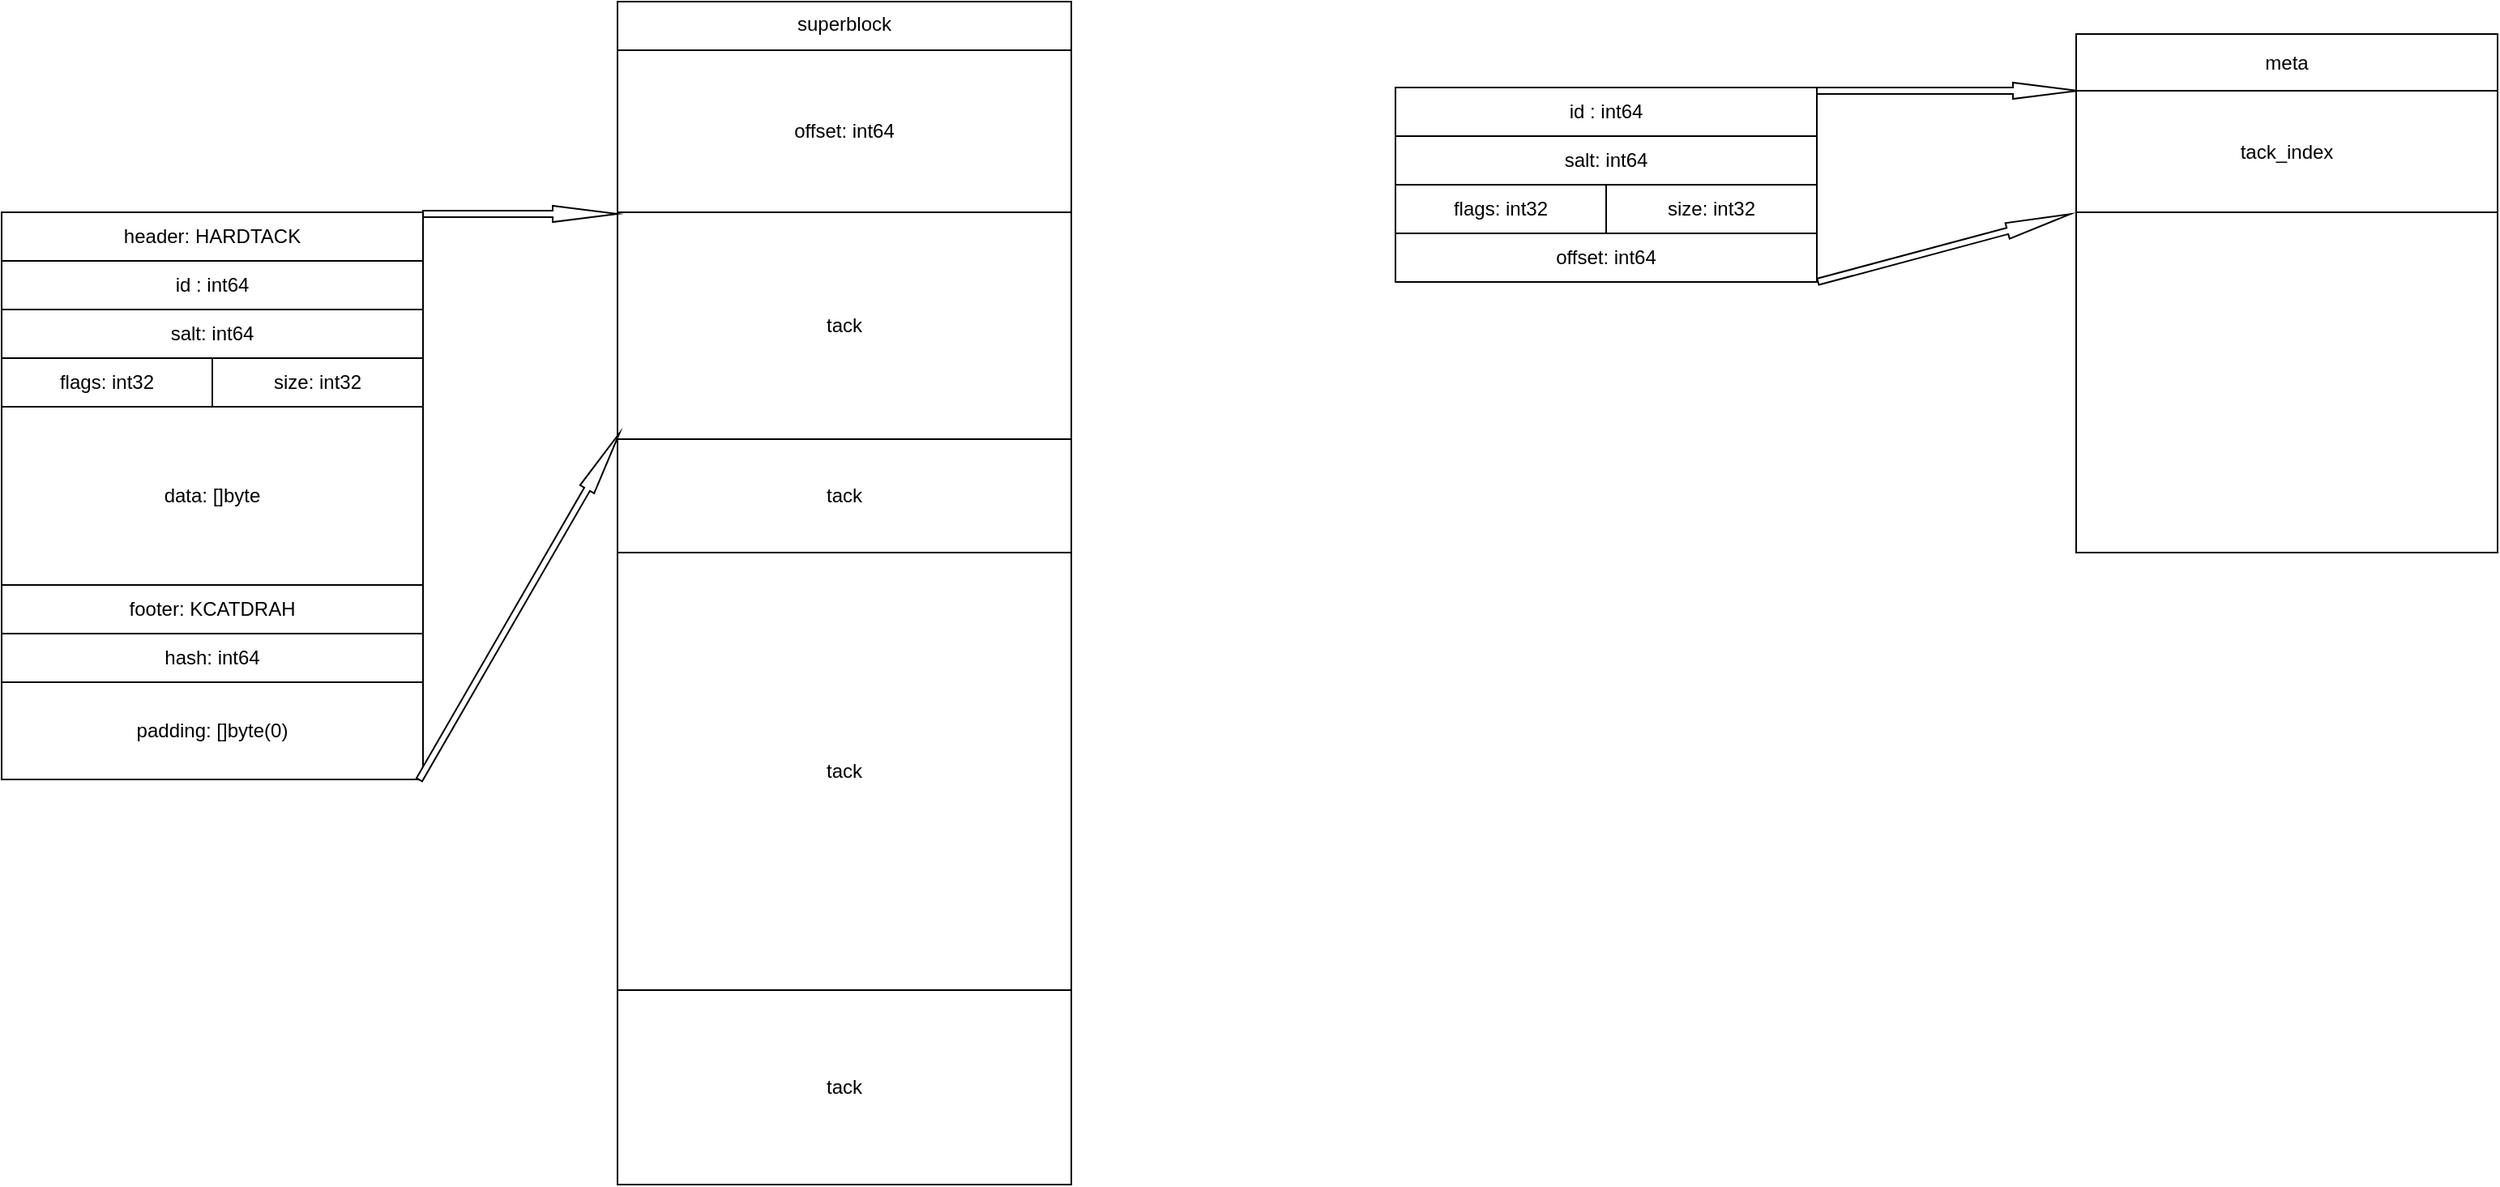 <mxfile version="15.4.0" type="device"><diagram id="8uN_qk-ArTDB5SsOxsD0" name="第 1 页"><mxGraphModel dx="996" dy="1810" grid="1" gridSize="10" guides="1" tooltips="1" connect="1" arrows="1" fold="1" page="1" pageScale="1" pageWidth="827" pageHeight="1169" math="0" shadow="0"><root><mxCell id="0"/><mxCell id="1" parent="0"/><mxCell id="Nsz1LpoIpf8o-7rO-oFH-1" value="" style="rounded=0;whiteSpace=wrap;html=1;" parent="1" vertex="1"><mxGeometry x="80" y="80" width="260" height="350" as="geometry"/></mxCell><mxCell id="6-zkUkmo2iYou8nMtEh0-1" value="header: HARDTACK" style="rounded=0;whiteSpace=wrap;html=1;" vertex="1" parent="1"><mxGeometry x="80" y="80" width="260" height="30" as="geometry"/></mxCell><mxCell id="6-zkUkmo2iYou8nMtEh0-2" value="id : int64" style="rounded=0;whiteSpace=wrap;html=1;" vertex="1" parent="1"><mxGeometry x="80" y="110" width="260" height="30" as="geometry"/></mxCell><mxCell id="6-zkUkmo2iYou8nMtEh0-3" value="salt: int64" style="rounded=0;whiteSpace=wrap;html=1;" vertex="1" parent="1"><mxGeometry x="80" y="140" width="260" height="30" as="geometry"/></mxCell><mxCell id="6-zkUkmo2iYou8nMtEh0-6" value="flags: int32" style="rounded=0;whiteSpace=wrap;html=1;" vertex="1" parent="1"><mxGeometry x="80" y="170" width="130" height="30" as="geometry"/></mxCell><mxCell id="6-zkUkmo2iYou8nMtEh0-7" value="size: int32" style="rounded=0;whiteSpace=wrap;html=1;" vertex="1" parent="1"><mxGeometry x="210" y="170" width="130" height="30" as="geometry"/></mxCell><mxCell id="6-zkUkmo2iYou8nMtEh0-8" value="data: []byte" style="rounded=0;whiteSpace=wrap;html=1;" vertex="1" parent="1"><mxGeometry x="80" y="200" width="260" height="110" as="geometry"/></mxCell><mxCell id="6-zkUkmo2iYou8nMtEh0-9" value="footer: KCATDRAH" style="rounded=0;whiteSpace=wrap;html=1;" vertex="1" parent="1"><mxGeometry x="80" y="310" width="260" height="30" as="geometry"/></mxCell><mxCell id="6-zkUkmo2iYou8nMtEh0-11" value="hash: int64" style="rounded=0;whiteSpace=wrap;html=1;" vertex="1" parent="1"><mxGeometry x="80" y="340" width="260" height="30" as="geometry"/></mxCell><mxCell id="6-zkUkmo2iYou8nMtEh0-12" value="padding: []byte(0)" style="rounded=0;whiteSpace=wrap;html=1;" vertex="1" parent="1"><mxGeometry x="80" y="370" width="260" height="60" as="geometry"/></mxCell><mxCell id="6-zkUkmo2iYou8nMtEh0-13" value="" style="rounded=0;whiteSpace=wrap;html=1;" vertex="1" parent="1"><mxGeometry x="460" y="-50" width="280" height="726" as="geometry"/></mxCell><mxCell id="6-zkUkmo2iYou8nMtEh0-16" value="tack" style="rounded=0;whiteSpace=wrap;html=1;" vertex="1" parent="1"><mxGeometry x="460" y="80" width="280" height="140" as="geometry"/></mxCell><mxCell id="6-zkUkmo2iYou8nMtEh0-17" value="&lt;span style=&quot;color: rgba(0 , 0 , 0 , 0) ; font-family: monospace ; font-size: 0px ; font-weight: 400&quot;&gt;%3CmxGraphModel%3E%3Croot%3E%3CmxCell%20id%3D%220%22%2F%3E%3CmxCell%20id%3D%221%22%20parent%3D%220%22%2F%3E%3CmxCell%20id%3D%222%22%20value%3D%22meta%22%20style%3D%22rounded%3D0%3BwhiteSpace%3Dwrap%3Bhtml%3D1%3Balign%3Dcenter%3BverticalAlign%3Dmiddle%3B%22%20vertex%3D%221%22%20parent%3D%221%22%3E%3CmxGeometry%20x%3D%221280%22%20y%3D%22-35%22%20width%3D%22260%22%20height%3D%2235%22%20as%3D%22geometry%22%2F%3E%3C%2FmxCell%3E%3C%2Froot%3E%3C%2FmxGraphModel%3E&lt;/span&gt;" style="html=1;shadow=0;dashed=0;align=center;verticalAlign=middle;shape=mxgraph.arrows2.arrow;dy=0.6;dx=40;notch=0;fontStyle=1" vertex="1" parent="1"><mxGeometry x="340" y="76" width="120" height="10" as="geometry"/></mxCell><mxCell id="6-zkUkmo2iYou8nMtEh0-18" value="" style="html=1;shadow=0;dashed=0;align=center;verticalAlign=middle;shape=mxgraph.arrows2.arrow;dy=0.6;dx=40;notch=0;rotation=-60;" vertex="1" parent="1"><mxGeometry x="276" y="318.2" width="247" height="10" as="geometry"/></mxCell><mxCell id="6-zkUkmo2iYou8nMtEh0-20" value="tack" style="rounded=0;whiteSpace=wrap;html=1;" vertex="1" parent="1"><mxGeometry x="460" y="220" width="280" height="70" as="geometry"/></mxCell><mxCell id="6-zkUkmo2iYou8nMtEh0-21" value="tack" style="rounded=0;whiteSpace=wrap;html=1;" vertex="1" parent="1"><mxGeometry x="460" y="290" width="280" height="270" as="geometry"/></mxCell><mxCell id="6-zkUkmo2iYou8nMtEh0-22" value="tack" style="rounded=0;whiteSpace=wrap;html=1;" vertex="1" parent="1"><mxGeometry x="460" y="560" width="280" height="120" as="geometry"/></mxCell><mxCell id="6-zkUkmo2iYou8nMtEh0-23" value="superblock" style="rounded=0;whiteSpace=wrap;html=1;align=center;verticalAlign=top;" vertex="1" parent="1"><mxGeometry x="460" y="-50" width="280" height="130" as="geometry"/></mxCell><mxCell id="6-zkUkmo2iYou8nMtEh0-24" value="offset: int64" style="rounded=0;whiteSpace=wrap;html=1;align=center;verticalAlign=middle;" vertex="1" parent="1"><mxGeometry x="460" y="-20" width="280" height="100" as="geometry"/></mxCell><mxCell id="6-zkUkmo2iYou8nMtEh0-25" value="" style="rounded=0;whiteSpace=wrap;html=1;align=center;verticalAlign=middle;" vertex="1" parent="1"><mxGeometry x="940" y="3" width="260" height="120" as="geometry"/></mxCell><mxCell id="6-zkUkmo2iYou8nMtEh0-26" value="id : int64" style="rounded=0;whiteSpace=wrap;html=1;" vertex="1" parent="1"><mxGeometry x="940" y="3" width="260" height="30" as="geometry"/></mxCell><mxCell id="6-zkUkmo2iYou8nMtEh0-27" value="salt: int64" style="rounded=0;whiteSpace=wrap;html=1;" vertex="1" parent="1"><mxGeometry x="940" y="33" width="260" height="30" as="geometry"/></mxCell><mxCell id="6-zkUkmo2iYou8nMtEh0-28" value="flags: int32" style="rounded=0;whiteSpace=wrap;html=1;" vertex="1" parent="1"><mxGeometry x="940" y="63" width="130" height="30" as="geometry"/></mxCell><mxCell id="6-zkUkmo2iYou8nMtEh0-29" value="size: int32" style="rounded=0;whiteSpace=wrap;html=1;" vertex="1" parent="1"><mxGeometry x="1070" y="63" width="130" height="30" as="geometry"/></mxCell><mxCell id="6-zkUkmo2iYou8nMtEh0-30" value="offset: int64" style="rounded=0;whiteSpace=wrap;html=1;" vertex="1" parent="1"><mxGeometry x="940" y="93" width="260" height="30" as="geometry"/></mxCell><mxCell id="6-zkUkmo2iYou8nMtEh0-31" value="" style="rounded=0;whiteSpace=wrap;html=1;align=center;verticalAlign=middle;" vertex="1" parent="1"><mxGeometry x="1360" y="-30" width="260" height="320" as="geometry"/></mxCell><mxCell id="6-zkUkmo2iYou8nMtEh0-32" value="meta" style="rounded=0;whiteSpace=wrap;html=1;align=center;verticalAlign=middle;" vertex="1" parent="1"><mxGeometry x="1360" y="-30" width="260" height="35" as="geometry"/></mxCell><mxCell id="6-zkUkmo2iYou8nMtEh0-33" value="tack_index" style="rounded=0;whiteSpace=wrap;html=1;align=center;verticalAlign=middle;" vertex="1" parent="1"><mxGeometry x="1360" y="5" width="260" height="75" as="geometry"/></mxCell><mxCell id="6-zkUkmo2iYou8nMtEh0-34" value="&lt;span style=&quot;color: rgba(0 , 0 , 0 , 0) ; font-family: monospace ; font-size: 0px ; font-weight: 400&quot;&gt;%3CmxGraphModel%3E%3Croot%3E%3CmxCell%20id%3D%220%22%2F%3E%3CmxCell%20id%3D%221%22%20parent%3D%220%22%2F%3E%3CmxCell%20id%3D%222%22%20value%3D%22meta%22%20style%3D%22rounded%3D0%3BwhiteSpace%3Dwrap%3Bhtml%3D1%3Balign%3Dcenter%3BverticalAlign%3Dmiddle%3B%22%20vertex%3D%221%22%20parent%3D%221%22%3E%3CmxGeometry%20x%3D%221280%22%20y%3D%22-35%22%20width%3D%22260%22%20height%3D%2235%22%20as%3D%22geometry%22%2F%3E%3C%2FmxCell%3E%3C%2Froot%3E%3C%2FmxGraphModel%3E&lt;/span&gt;" style="html=1;shadow=0;dashed=0;align=center;verticalAlign=middle;shape=mxgraph.arrows2.arrow;dy=0.6;dx=40;notch=0;fontStyle=1" vertex="1" parent="1"><mxGeometry x="1200" width="161" height="10" as="geometry"/></mxCell><mxCell id="6-zkUkmo2iYou8nMtEh0-35" value="&lt;span style=&quot;color: rgba(0 , 0 , 0 , 0) ; font-family: monospace ; font-size: 0px ; font-weight: 400&quot;&gt;%3CmxGraphModel%3E%3Croot%3E%3CmxCell%20id%3D%220%22%2F%3E%3CmxCell%20id%3D%221%22%20parent%3D%220%22%2F%3E%3CmxCell%20id%3D%222%22%20value%3D%22meta%22%20style%3D%22rounded%3D0%3BwhiteSpace%3Dwrap%3Bhtml%3D1%3Balign%3Dcenter%3BverticalAlign%3Dmiddle%3B%22%20vertex%3D%221%22%20parent%3D%221%22%3E%3CmxGeometry%20x%3D%221280%22%20y%3D%22-35%22%20width%3D%22260%22%20height%3D%2235%22%20as%3D%22geometry%22%2F%3E%3C%2FmxCell%3E%3C%2Froot%3E%3C%2FmxGraphModel%3E&lt;/span&gt;" style="html=1;shadow=0;dashed=0;align=center;verticalAlign=middle;shape=mxgraph.arrows2.arrow;dy=0.6;dx=40;notch=0;fontStyle=1;rotation=-15;" vertex="1" parent="1"><mxGeometry x="1198" y="97" width="161" height="10" as="geometry"/></mxCell></root></mxGraphModel></diagram></mxfile>
